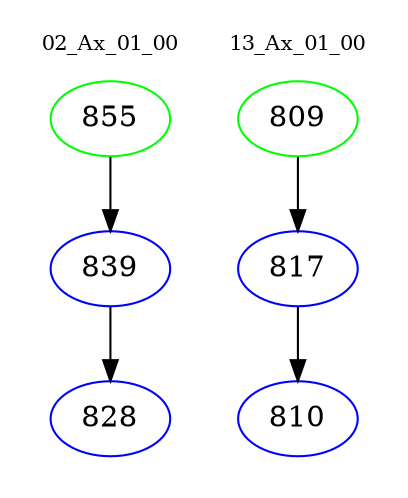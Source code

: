digraph{
subgraph cluster_0 {
color = white
label = "02_Ax_01_00";
fontsize=10;
T0_855 [label="855", color="green"]
T0_855 -> T0_839 [color="black"]
T0_839 [label="839", color="blue"]
T0_839 -> T0_828 [color="black"]
T0_828 [label="828", color="blue"]
}
subgraph cluster_1 {
color = white
label = "13_Ax_01_00";
fontsize=10;
T1_809 [label="809", color="green"]
T1_809 -> T1_817 [color="black"]
T1_817 [label="817", color="blue"]
T1_817 -> T1_810 [color="black"]
T1_810 [label="810", color="blue"]
}
}
